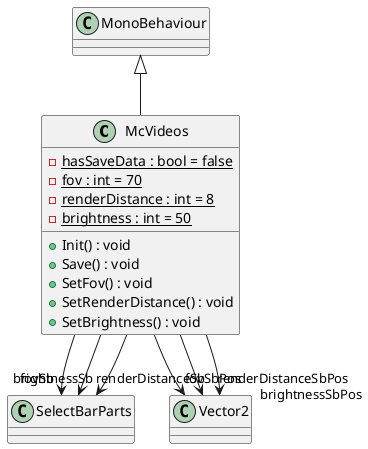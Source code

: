 @startuml
class McVideos {
    - {static} hasSaveData : bool = false
    - {static} fov : int = 70
    - {static} renderDistance : int = 8
    - {static} brightness : int = 50
    + Init() : void
    + Save() : void
    + SetFov() : void
    + SetRenderDistance() : void
    + SetBrightness() : void
}
MonoBehaviour <|-- McVideos
McVideos --> "fovSb" SelectBarParts
McVideos --> "renderDistanceSb" SelectBarParts
McVideos --> "brightnessSb" SelectBarParts
McVideos --> "fovSbPos" Vector2
McVideos --> "renderDistanceSbPos" Vector2
McVideos --> "brightnessSbPos" Vector2
@enduml
